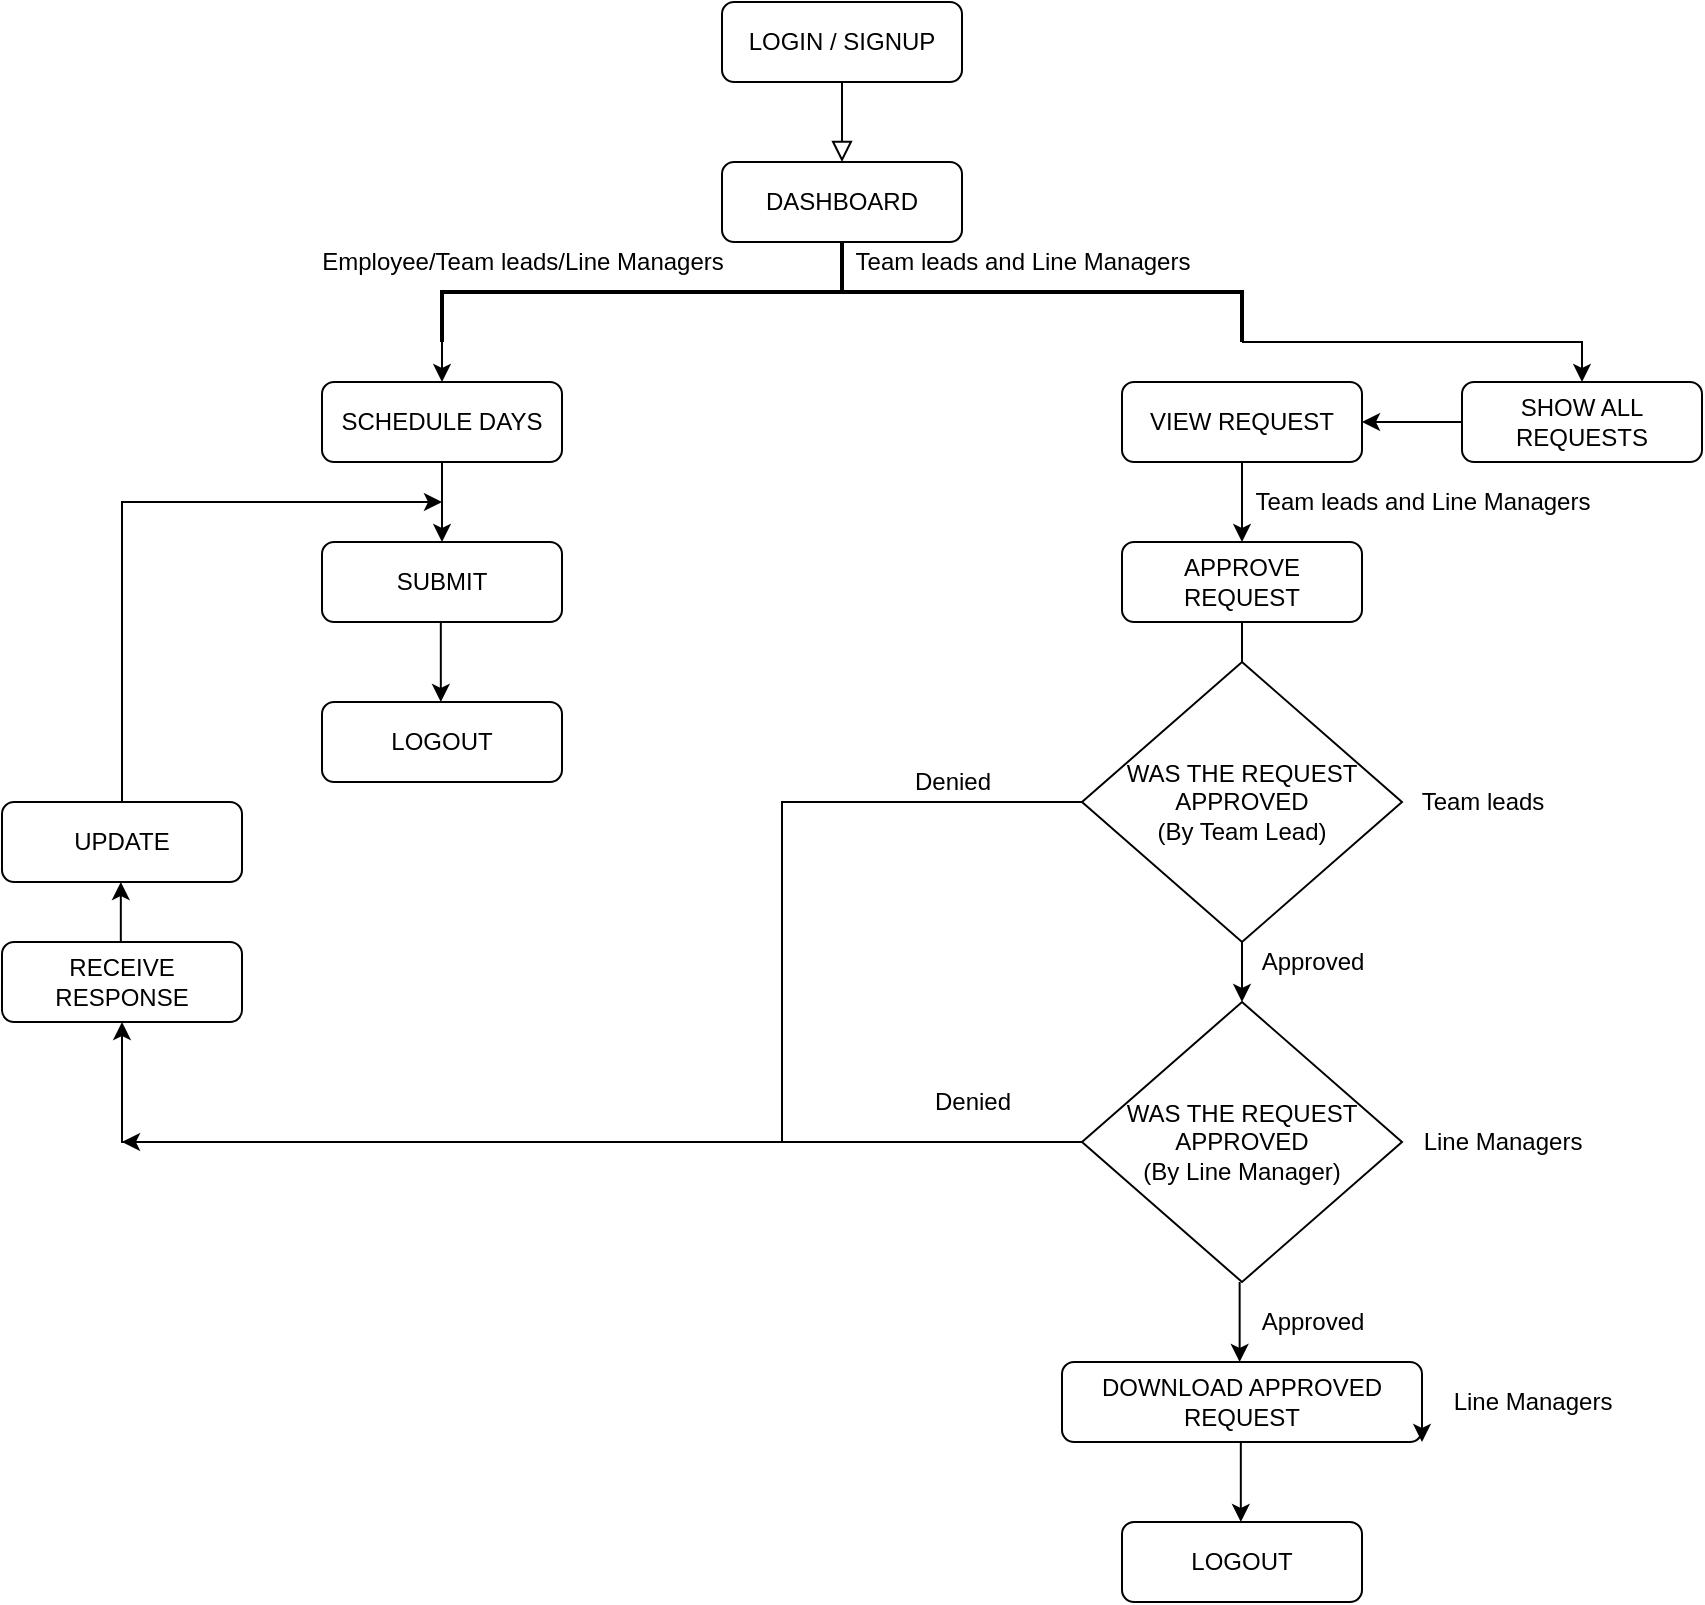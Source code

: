 <mxfile version="13.9.9" type="device"><diagram id="C5RBs43oDa-KdzZeNtuy" name="Page-1"><mxGraphModel dx="842" dy="695" grid="1" gridSize="10" guides="1" tooltips="1" connect="1" arrows="1" fold="1" page="1" pageScale="1" pageWidth="827" pageHeight="1169" math="0" shadow="0"><root><mxCell id="WIyWlLk6GJQsqaUBKTNV-0"/><mxCell id="WIyWlLk6GJQsqaUBKTNV-1" parent="WIyWlLk6GJQsqaUBKTNV-0"/><mxCell id="qjFQLmzh54enh3r951Me-3" value="" style="rounded=0;html=1;jettySize=auto;orthogonalLoop=1;fontSize=11;endArrow=block;endFill=0;endSize=8;strokeWidth=1;shadow=0;labelBackgroundColor=none;edgeStyle=orthogonalEdgeStyle;" parent="WIyWlLk6GJQsqaUBKTNV-1" source="qjFQLmzh54enh3r951Me-4" edge="1"><mxGeometry relative="1" as="geometry"><mxPoint x="420" y="90" as="targetPoint"/></mxGeometry></mxCell><mxCell id="qjFQLmzh54enh3r951Me-4" value="LOGIN / SIGNUP" style="rounded=1;whiteSpace=wrap;html=1;fontSize=12;glass=0;strokeWidth=1;shadow=0;" parent="WIyWlLk6GJQsqaUBKTNV-1" vertex="1"><mxGeometry x="360" y="10" width="120" height="40" as="geometry"/></mxCell><mxCell id="qjFQLmzh54enh3r951Me-8" value="VIEW REQUEST" style="rounded=1;whiteSpace=wrap;html=1;fontSize=12;glass=0;strokeWidth=1;shadow=0;" parent="WIyWlLk6GJQsqaUBKTNV-1" vertex="1"><mxGeometry x="560" y="200" width="120" height="40" as="geometry"/></mxCell><mxCell id="qjFQLmzh54enh3r951Me-14" value="DASHBOARD" style="rounded=1;whiteSpace=wrap;html=1;fontSize=12;glass=0;strokeWidth=1;shadow=0;" parent="WIyWlLk6GJQsqaUBKTNV-1" vertex="1"><mxGeometry x="360" y="90" width="120" height="40" as="geometry"/></mxCell><mxCell id="iThbBEMLD8dZX5Ab0E51-1" style="edgeStyle=orthogonalEdgeStyle;rounded=0;orthogonalLoop=1;jettySize=auto;html=1;exitX=1;exitY=0;exitDx=0;exitDy=0;exitPerimeter=0;entryX=0.5;entryY=0;entryDx=0;entryDy=0;" edge="1" parent="WIyWlLk6GJQsqaUBKTNV-1" source="qjFQLmzh54enh3r951Me-23" target="iThbBEMLD8dZX5Ab0E51-0"><mxGeometry relative="1" as="geometry"><Array as="points"><mxPoint x="790" y="180"/></Array></mxGeometry></mxCell><mxCell id="qjFQLmzh54enh3r951Me-23" value="" style="strokeWidth=2;html=1;shape=mxgraph.flowchart.annotation_2;align=left;labelPosition=right;pointerEvents=1;direction=south;" parent="WIyWlLk6GJQsqaUBKTNV-1" vertex="1"><mxGeometry x="220" y="130" width="400" height="50" as="geometry"/></mxCell><mxCell id="qjFQLmzh54enh3r951Me-24" value="SCHEDULE DAYS" style="rounded=1;whiteSpace=wrap;html=1;fontSize=12;glass=0;strokeWidth=1;shadow=0;" parent="WIyWlLk6GJQsqaUBKTNV-1" vertex="1"><mxGeometry x="160" y="200" width="120" height="40" as="geometry"/></mxCell><mxCell id="qjFQLmzh54enh3r951Me-25" value="" style="endArrow=classic;html=1;" parent="WIyWlLk6GJQsqaUBKTNV-1" edge="1"><mxGeometry width="50" height="50" relative="1" as="geometry"><mxPoint x="620.0" y="240" as="sourcePoint"/><mxPoint x="620.43" y="280" as="targetPoint"/><Array as="points"><mxPoint x="620" y="280"/></Array></mxGeometry></mxCell><mxCell id="qjFQLmzh54enh3r951Me-31" value="" style="endArrow=classic;html=1;" parent="WIyWlLk6GJQsqaUBKTNV-1" edge="1"><mxGeometry width="50" height="50" relative="1" as="geometry"><mxPoint x="220" y="160" as="sourcePoint"/><mxPoint x="220.43" y="200" as="targetPoint"/><Array as="points"><mxPoint x="220" y="200"/></Array></mxGeometry></mxCell><mxCell id="qjFQLmzh54enh3r951Me-32" value="APPROVE REQUEST" style="rounded=1;whiteSpace=wrap;html=1;fontSize=12;glass=0;strokeWidth=1;shadow=0;" parent="WIyWlLk6GJQsqaUBKTNV-1" vertex="1"><mxGeometry x="560" y="280" width="120" height="40" as="geometry"/></mxCell><mxCell id="qjFQLmzh54enh3r951Me-36" style="edgeStyle=orthogonalEdgeStyle;rounded=0;orthogonalLoop=1;jettySize=auto;html=1;entryX=0.5;entryY=1;entryDx=0;entryDy=0;" parent="WIyWlLk6GJQsqaUBKTNV-1" source="qjFQLmzh54enh3r951Me-33" target="qjFQLmzh54enh3r951Me-49" edge="1"><mxGeometry relative="1" as="geometry"><mxPoint x="40" y="520" as="targetPoint"/><Array as="points"><mxPoint x="60" y="580"/></Array></mxGeometry></mxCell><mxCell id="qjFQLmzh54enh3r951Me-33" value="WAS THE REQUEST APPROVED&lt;br&gt;(By Line Manager)" style="rhombus;whiteSpace=wrap;html=1;" parent="WIyWlLk6GJQsqaUBKTNV-1" vertex="1"><mxGeometry x="540" y="510" width="160" height="140" as="geometry"/></mxCell><mxCell id="qjFQLmzh54enh3r951Me-39" value="DOWNLOAD APPROVED REQUEST" style="rounded=1;whiteSpace=wrap;html=1;fontSize=12;glass=0;strokeWidth=1;shadow=0;" parent="WIyWlLk6GJQsqaUBKTNV-1" vertex="1"><mxGeometry x="530" y="690" width="180" height="40" as="geometry"/></mxCell><mxCell id="qjFQLmzh54enh3r951Me-41" value="LOGOUT" style="rounded=1;whiteSpace=wrap;html=1;fontSize=12;glass=0;strokeWidth=1;shadow=0;" parent="WIyWlLk6GJQsqaUBKTNV-1" vertex="1"><mxGeometry x="560" y="770" width="120" height="40" as="geometry"/></mxCell><mxCell id="qjFQLmzh54enh3r951Me-45" value="Approved" style="text;html=1;resizable=0;autosize=1;align=center;verticalAlign=middle;points=[];fillColor=none;strokeColor=none;rounded=0;" parent="WIyWlLk6GJQsqaUBKTNV-1" vertex="1"><mxGeometry x="620" y="660" width="70" height="20" as="geometry"/></mxCell><mxCell id="qjFQLmzh54enh3r951Me-46" value="Denied" style="text;html=1;resizable=0;autosize=1;align=center;verticalAlign=middle;points=[];fillColor=none;strokeColor=none;rounded=0;" parent="WIyWlLk6GJQsqaUBKTNV-1" vertex="1"><mxGeometry x="460" y="550" width="50" height="20" as="geometry"/></mxCell><mxCell id="qjFQLmzh54enh3r951Me-47" value="SUBMIT" style="rounded=1;whiteSpace=wrap;html=1;fontSize=12;glass=0;strokeWidth=1;shadow=0;" parent="WIyWlLk6GJQsqaUBKTNV-1" vertex="1"><mxGeometry x="160" y="280" width="120" height="40" as="geometry"/></mxCell><mxCell id="qjFQLmzh54enh3r951Me-58" style="edgeStyle=orthogonalEdgeStyle;rounded=0;orthogonalLoop=1;jettySize=auto;html=1;" parent="WIyWlLk6GJQsqaUBKTNV-1" source="qjFQLmzh54enh3r951Me-48" edge="1"><mxGeometry relative="1" as="geometry"><mxPoint x="220" y="260" as="targetPoint"/><Array as="points"><mxPoint x="60" y="260"/></Array></mxGeometry></mxCell><mxCell id="qjFQLmzh54enh3r951Me-48" value="UPDATE" style="rounded=1;whiteSpace=wrap;html=1;fontSize=12;glass=0;strokeWidth=1;shadow=0;" parent="WIyWlLk6GJQsqaUBKTNV-1" vertex="1"><mxGeometry y="410" width="120" height="40" as="geometry"/></mxCell><mxCell id="qjFQLmzh54enh3r951Me-49" value="RECEIVE RESPONSE" style="rounded=1;whiteSpace=wrap;html=1;fontSize=12;glass=0;strokeWidth=1;shadow=0;" parent="WIyWlLk6GJQsqaUBKTNV-1" vertex="1"><mxGeometry y="480" width="120" height="40" as="geometry"/></mxCell><mxCell id="qjFQLmzh54enh3r951Me-50" value="" style="endArrow=classic;html=1;" parent="WIyWlLk6GJQsqaUBKTNV-1" edge="1"><mxGeometry width="50" height="50" relative="1" as="geometry"><mxPoint x="619.41" y="730" as="sourcePoint"/><mxPoint x="619.84" y="770" as="targetPoint"/><Array as="points"><mxPoint x="619.41" y="770"/></Array></mxGeometry></mxCell><mxCell id="qjFQLmzh54enh3r951Me-51" style="edgeStyle=orthogonalEdgeStyle;rounded=0;orthogonalLoop=1;jettySize=auto;html=1;exitX=1;exitY=0.5;exitDx=0;exitDy=0;entryX=1;entryY=1;entryDx=0;entryDy=0;" parent="WIyWlLk6GJQsqaUBKTNV-1" source="qjFQLmzh54enh3r951Me-39" target="qjFQLmzh54enh3r951Me-39" edge="1"><mxGeometry relative="1" as="geometry"/></mxCell><mxCell id="qjFQLmzh54enh3r951Me-52" value="" style="endArrow=classic;html=1;" parent="WIyWlLk6GJQsqaUBKTNV-1" edge="1"><mxGeometry width="50" height="50" relative="1" as="geometry"><mxPoint x="618.82" y="650" as="sourcePoint"/><mxPoint x="619.25" y="690" as="targetPoint"/><Array as="points"><mxPoint x="618.82" y="690"/></Array></mxGeometry></mxCell><mxCell id="qjFQLmzh54enh3r951Me-54" value="" style="endArrow=classic;html=1;" parent="WIyWlLk6GJQsqaUBKTNV-1" edge="1"><mxGeometry width="50" height="50" relative="1" as="geometry"><mxPoint x="620" y="320" as="sourcePoint"/><mxPoint x="620" y="510" as="targetPoint"/></mxGeometry></mxCell><mxCell id="qjFQLmzh54enh3r951Me-55" value="" style="endArrow=classic;html=1;" parent="WIyWlLk6GJQsqaUBKTNV-1" edge="1"><mxGeometry width="50" height="50" relative="1" as="geometry"><mxPoint x="59.41" y="480" as="sourcePoint"/><mxPoint x="59.41" y="450" as="targetPoint"/></mxGeometry></mxCell><mxCell id="qjFQLmzh54enh3r951Me-56" value="" style="endArrow=classic;html=1;" parent="WIyWlLk6GJQsqaUBKTNV-1" edge="1"><mxGeometry width="50" height="50" relative="1" as="geometry"><mxPoint x="220.0" y="240" as="sourcePoint"/><mxPoint x="220.43" y="280" as="targetPoint"/><Array as="points"><mxPoint x="220.0" y="280"/></Array></mxGeometry></mxCell><mxCell id="qjFQLmzh54enh3r951Me-57" value="LOGOUT" style="rounded=1;whiteSpace=wrap;html=1;fontSize=12;glass=0;strokeWidth=1;shadow=0;" parent="WIyWlLk6GJQsqaUBKTNV-1" vertex="1"><mxGeometry x="160" y="360" width="120" height="40" as="geometry"/></mxCell><mxCell id="qjFQLmzh54enh3r951Me-59" value="" style="endArrow=classic;html=1;" parent="WIyWlLk6GJQsqaUBKTNV-1" edge="1"><mxGeometry width="50" height="50" relative="1" as="geometry"><mxPoint x="219.41" y="320" as="sourcePoint"/><mxPoint x="219.84" y="360" as="targetPoint"/><Array as="points"><mxPoint x="219.41" y="360"/></Array></mxGeometry></mxCell><mxCell id="qjFQLmzh54enh3r951Me-61" style="edgeStyle=orthogonalEdgeStyle;rounded=0;orthogonalLoop=1;jettySize=auto;html=1;" parent="WIyWlLk6GJQsqaUBKTNV-1" source="qjFQLmzh54enh3r951Me-60" edge="1"><mxGeometry relative="1" as="geometry"><mxPoint x="60.0" y="580" as="targetPoint"/><Array as="points"><mxPoint x="390" y="410"/><mxPoint x="390" y="580"/></Array></mxGeometry></mxCell><mxCell id="qjFQLmzh54enh3r951Me-60" value="WAS THE REQUEST APPROVED&lt;br&gt;(By Team Lead)" style="rhombus;whiteSpace=wrap;html=1;" parent="WIyWlLk6GJQsqaUBKTNV-1" vertex="1"><mxGeometry x="540" y="340" width="160" height="140" as="geometry"/></mxCell><mxCell id="qjFQLmzh54enh3r951Me-63" value="Approved" style="text;html=1;resizable=0;autosize=1;align=center;verticalAlign=middle;points=[];fillColor=none;strokeColor=none;rounded=0;" parent="WIyWlLk6GJQsqaUBKTNV-1" vertex="1"><mxGeometry x="620" y="480" width="70" height="20" as="geometry"/></mxCell><mxCell id="qjFQLmzh54enh3r951Me-64" value="Denied" style="text;html=1;resizable=0;autosize=1;align=center;verticalAlign=middle;points=[];fillColor=none;strokeColor=none;rounded=0;" parent="WIyWlLk6GJQsqaUBKTNV-1" vertex="1"><mxGeometry x="450" y="390" width="50" height="20" as="geometry"/></mxCell><mxCell id="qjFQLmzh54enh3r951Me-65" value="Team leads and Line Managers" style="text;html=1;resizable=0;autosize=1;align=center;verticalAlign=middle;points=[];fillColor=none;strokeColor=none;rounded=0;" parent="WIyWlLk6GJQsqaUBKTNV-1" vertex="1"><mxGeometry x="420" y="130" width="180" height="20" as="geometry"/></mxCell><mxCell id="qjFQLmzh54enh3r951Me-66" value="Team leads and Line Managers" style="text;html=1;resizable=0;autosize=1;align=center;verticalAlign=middle;points=[];fillColor=none;strokeColor=none;rounded=0;" parent="WIyWlLk6GJQsqaUBKTNV-1" vertex="1"><mxGeometry x="620" y="250" width="180" height="20" as="geometry"/></mxCell><mxCell id="qjFQLmzh54enh3r951Me-67" value="Team leads" style="text;html=1;resizable=0;autosize=1;align=center;verticalAlign=middle;points=[];fillColor=none;strokeColor=none;rounded=0;" parent="WIyWlLk6GJQsqaUBKTNV-1" vertex="1"><mxGeometry x="700" y="400" width="80" height="20" as="geometry"/></mxCell><mxCell id="qjFQLmzh54enh3r951Me-68" value="Line Managers" style="text;html=1;resizable=0;autosize=1;align=center;verticalAlign=middle;points=[];fillColor=none;strokeColor=none;rounded=0;" parent="WIyWlLk6GJQsqaUBKTNV-1" vertex="1"><mxGeometry x="705" y="570" width="90" height="20" as="geometry"/></mxCell><mxCell id="qjFQLmzh54enh3r951Me-69" value="Line Managers" style="text;html=1;resizable=0;autosize=1;align=center;verticalAlign=middle;points=[];fillColor=none;strokeColor=none;rounded=0;" parent="WIyWlLk6GJQsqaUBKTNV-1" vertex="1"><mxGeometry x="720" y="700" width="90" height="20" as="geometry"/></mxCell><mxCell id="qjFQLmzh54enh3r951Me-70" value="Employee/Team leads/Line Managers" style="text;html=1;resizable=0;autosize=1;align=center;verticalAlign=middle;points=[];fillColor=none;strokeColor=none;rounded=0;" parent="WIyWlLk6GJQsqaUBKTNV-1" vertex="1"><mxGeometry x="150" y="130" width="220" height="20" as="geometry"/></mxCell><mxCell id="iThbBEMLD8dZX5Ab0E51-3" style="edgeStyle=orthogonalEdgeStyle;rounded=0;orthogonalLoop=1;jettySize=auto;html=1;exitX=0;exitY=0.5;exitDx=0;exitDy=0;entryX=1;entryY=0.5;entryDx=0;entryDy=0;" edge="1" parent="WIyWlLk6GJQsqaUBKTNV-1" source="iThbBEMLD8dZX5Ab0E51-0" target="qjFQLmzh54enh3r951Me-8"><mxGeometry relative="1" as="geometry"/></mxCell><mxCell id="iThbBEMLD8dZX5Ab0E51-0" value="SHOW ALL REQUESTS" style="rounded=1;whiteSpace=wrap;html=1;fontSize=12;glass=0;strokeWidth=1;shadow=0;" vertex="1" parent="WIyWlLk6GJQsqaUBKTNV-1"><mxGeometry x="730" y="200" width="120" height="40" as="geometry"/></mxCell></root></mxGraphModel></diagram></mxfile>